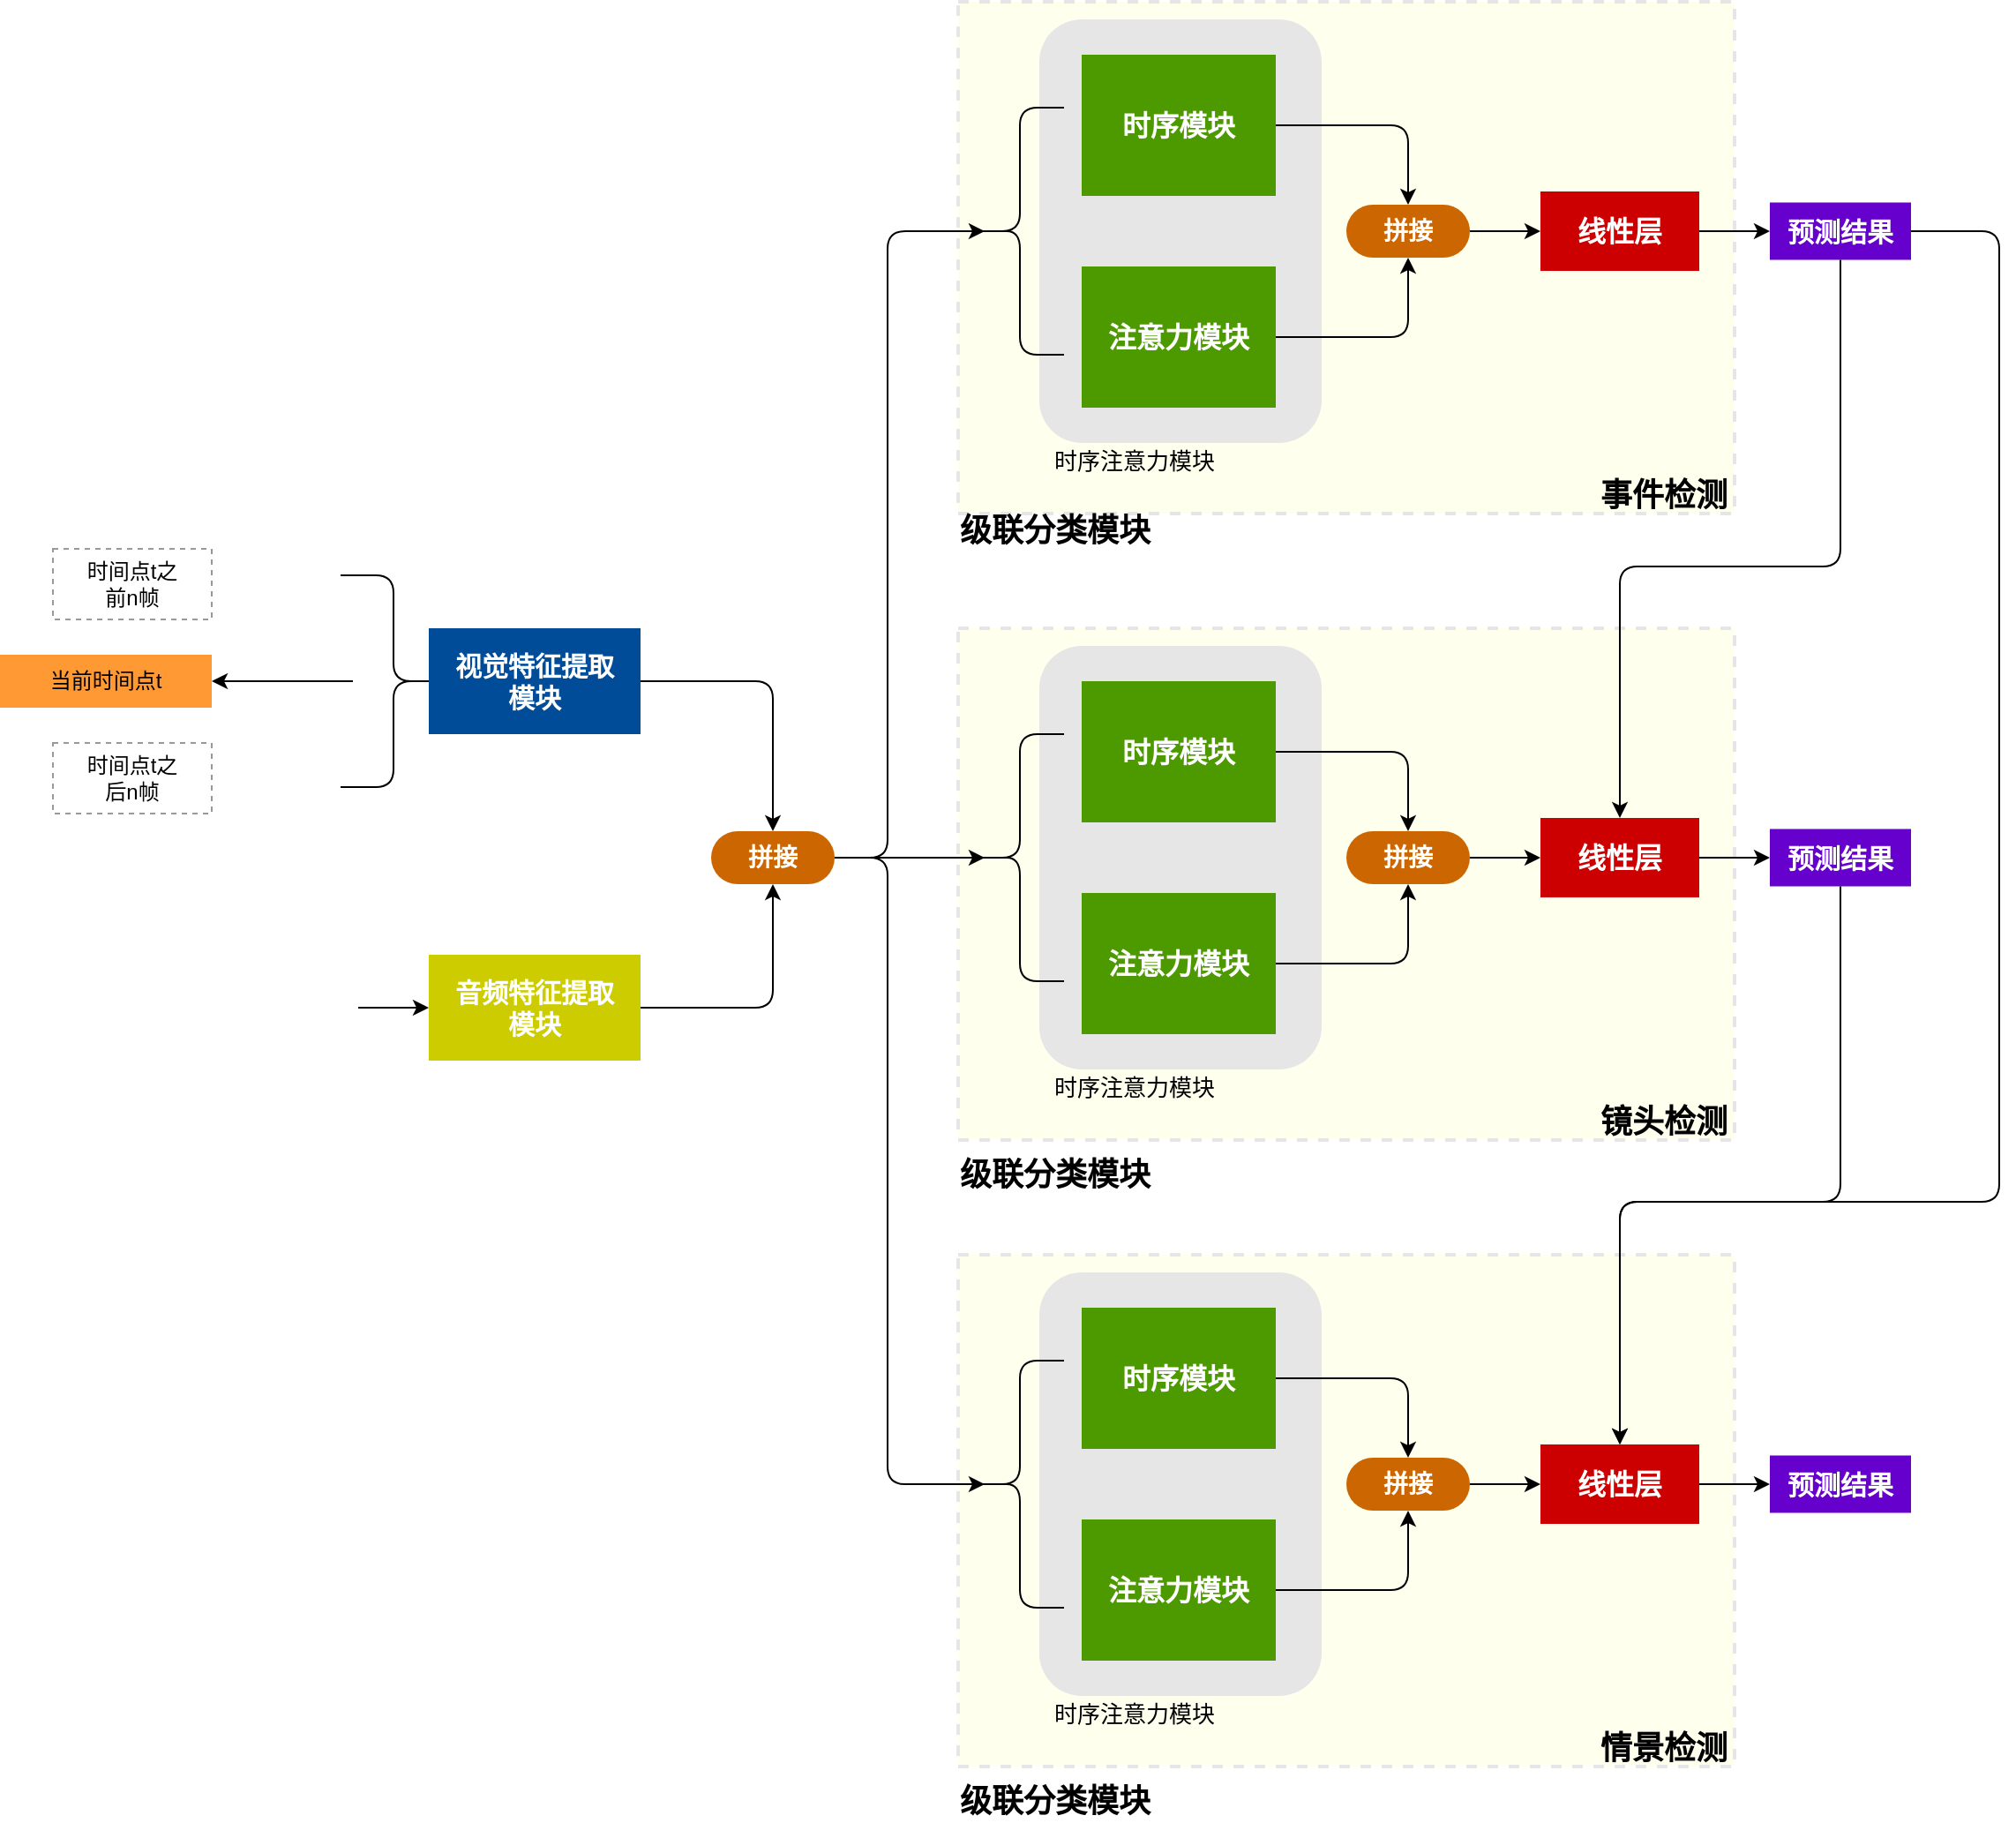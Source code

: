 <mxfile version="14.5.7" type="github">
  <diagram id="c1yFSDODMyvy3jL2hv65" name="Page-1">
    <mxGraphModel dx="1527" dy="2045" grid="1" gridSize="10" guides="1" tooltips="1" connect="1" arrows="1" fold="1" page="1" pageScale="1" pageWidth="827" pageHeight="1169" math="0" shadow="0">
      <root>
        <mxCell id="0" />
        <mxCell id="1" parent="0" />
        <mxCell id="3rq3iaGhG2C7o5kNI4Qn-2" value="" style="rounded=0;whiteSpace=wrap;html=1;fillColor=#FFFFee;dashed=1;strokeColor=#E6E6E6;strokeWidth=2;" vertex="1" parent="1">
          <mxGeometry x="610" y="660" width="440" height="290" as="geometry" />
        </mxCell>
        <mxCell id="3rq3iaGhG2C7o5kNI4Qn-3" value="" style="rounded=1;whiteSpace=wrap;html=1;fillColor=#E6E6E6;strokeColor=none;" vertex="1" parent="1">
          <mxGeometry x="656" y="670" width="160" height="240" as="geometry" />
        </mxCell>
        <mxCell id="3rq3iaGhG2C7o5kNI4Qn-4" value="时间点t之&lt;br /&gt;后n帧" style="rounded=0;whiteSpace=wrap;html=1;dashed=1;strokeColor=#999999;" vertex="1" parent="1">
          <mxGeometry x="97" y="370" width="90" height="40" as="geometry" />
        </mxCell>
        <mxCell id="3rq3iaGhG2C7o5kNI4Qn-5" value="时间点t之&lt;br /&gt;前n帧" style="rounded=0;whiteSpace=wrap;html=1;dashed=1;strokeColor=#999999;" vertex="1" parent="1">
          <mxGeometry x="97" y="260" width="90" height="40" as="geometry" />
        </mxCell>
        <mxCell id="3rq3iaGhG2C7o5kNI4Qn-6" value="当前时间点t" style="rounded=0;whiteSpace=wrap;html=1;fillColor=#FF9933;strokeColor=none;" vertex="1" parent="1">
          <mxGeometry x="67" y="320" width="120" height="30" as="geometry" />
        </mxCell>
        <mxCell id="3rq3iaGhG2C7o5kNI4Qn-7" value="" style="endArrow=classic;html=1;entryX=1;entryY=0.5;entryDx=0;entryDy=0;strokeWidth=1;rounded=0;" edge="1" parent="1" target="3rq3iaGhG2C7o5kNI4Qn-6">
          <mxGeometry width="50" height="50" relative="1" as="geometry">
            <mxPoint x="267" y="335" as="sourcePoint" />
            <mxPoint x="477" y="400" as="targetPoint" />
          </mxGeometry>
        </mxCell>
        <mxCell id="3rq3iaGhG2C7o5kNI4Qn-8" value="" style="shape=curlyBracket;whiteSpace=wrap;html=1;rounded=1;rotation=180;" vertex="1" parent="1">
          <mxGeometry x="260" y="275" width="60" height="120" as="geometry" />
        </mxCell>
        <mxCell id="3rq3iaGhG2C7o5kNI4Qn-9" value="&lt;font style=&quot;font-size: 15px;&quot;&gt;&lt;b&gt;视觉特征提取&lt;br&gt;模块&lt;/b&gt;&lt;/font&gt;" style="rounded=0;whiteSpace=wrap;html=1;strokeColor=none;fillColor=#004C99;gradientColor=none;fontColor=#FFFFFF;" vertex="1" parent="1">
          <mxGeometry x="310" y="305" width="120" height="60" as="geometry" />
        </mxCell>
        <mxCell id="3rq3iaGhG2C7o5kNI4Qn-10" value="&lt;font style=&quot;font-size: 15px;&quot;&gt;&lt;b&gt;音频特征提取&lt;br /&gt;模块&lt;/b&gt;&lt;/font&gt;" style="rounded=0;whiteSpace=wrap;html=1;strokeColor=none;fillColor=#CCCC00;gradientColor=none;fontColor=#FFFFFF;" vertex="1" parent="1">
          <mxGeometry x="310" y="490" width="120" height="60" as="geometry" />
        </mxCell>
        <mxCell id="3rq3iaGhG2C7o5kNI4Qn-11" value="&lt;b&gt;&lt;font style=&quot;font-size: 14px;&quot;&gt;拼接&lt;/font&gt;&lt;/b&gt;" style="rounded=1;whiteSpace=wrap;html=1;fillColor=#CC6600;gradientColor=none;fontColor=#FFFFFF;arcSize=50;strokeColor=none;" vertex="1" parent="1">
          <mxGeometry x="470" y="420" width="70" height="30" as="geometry" />
        </mxCell>
        <mxCell id="3rq3iaGhG2C7o5kNI4Qn-12" value="" style="edgeStyle=segmentEdgeStyle;endArrow=classic;html=1;exitX=1;exitY=0.5;exitDx=0;exitDy=0;" edge="1" parent="1" source="3rq3iaGhG2C7o5kNI4Qn-9" target="3rq3iaGhG2C7o5kNI4Qn-11">
          <mxGeometry width="50" height="50" relative="1" as="geometry">
            <mxPoint x="390" y="420" as="sourcePoint" />
            <mxPoint x="440" y="370" as="targetPoint" />
          </mxGeometry>
        </mxCell>
        <mxCell id="3rq3iaGhG2C7o5kNI4Qn-13" value="" style="edgeStyle=segmentEdgeStyle;endArrow=classic;html=1;exitX=1;exitY=0.5;exitDx=0;exitDy=0;entryX=0.5;entryY=1;entryDx=0;entryDy=0;" edge="1" parent="1" source="3rq3iaGhG2C7o5kNI4Qn-10" target="3rq3iaGhG2C7o5kNI4Qn-11">
          <mxGeometry width="50" height="50" relative="1" as="geometry">
            <mxPoint x="440" y="345" as="sourcePoint" />
            <mxPoint x="500" y="460" as="targetPoint" />
          </mxGeometry>
        </mxCell>
        <mxCell id="3rq3iaGhG2C7o5kNI4Qn-14" value="&lt;font style&gt;&lt;b style=&quot;font-size: 16px;&quot;&gt;注意力模块&lt;/b&gt;&lt;/font&gt;" style="rounded=0;whiteSpace=wrap;html=1;strokeColor=none;fillColor=#4D9900;gradientColor=none;fontColor=#FFFFFF;" vertex="1" parent="1">
          <mxGeometry x="680" y="810" width="110" height="80" as="geometry" />
        </mxCell>
        <mxCell id="3rq3iaGhG2C7o5kNI4Qn-15" value="&lt;font style&gt;&lt;b style=&quot;font-size: 16px;&quot;&gt;时序模块&lt;/b&gt;&lt;/font&gt;" style="rounded=0;whiteSpace=wrap;html=1;strokeColor=none;fillColor=#4D9900;gradientColor=none;fontColor=#FFFFFF;" vertex="1" parent="1">
          <mxGeometry x="680" y="690" width="110" height="80" as="geometry" />
        </mxCell>
        <mxCell id="3rq3iaGhG2C7o5kNI4Qn-16" value="" style="shape=curlyBracket;whiteSpace=wrap;html=1;rounded=1;fillColor=#E6E6E6;" vertex="1" parent="1">
          <mxGeometry x="620" y="720" width="50" height="140" as="geometry" />
        </mxCell>
        <mxCell id="3rq3iaGhG2C7o5kNI4Qn-17" value="&lt;b&gt;&lt;font style=&quot;font-size: 14px;&quot;&gt;拼接&lt;/font&gt;&lt;/b&gt;" style="rounded=1;whiteSpace=wrap;html=1;fillColor=#CC6600;gradientColor=none;fontColor=#FFFFFF;arcSize=50;strokeColor=none;" vertex="1" parent="1">
          <mxGeometry x="830" y="775" width="70" height="30" as="geometry" />
        </mxCell>
        <mxCell id="3rq3iaGhG2C7o5kNI4Qn-18" value="" style="edgeStyle=segmentEdgeStyle;endArrow=classic;html=1;exitX=1;exitY=0.5;exitDx=0;exitDy=0;" edge="1" parent="1" source="3rq3iaGhG2C7o5kNI4Qn-15" target="3rq3iaGhG2C7o5kNI4Qn-17">
          <mxGeometry width="50" height="50" relative="1" as="geometry">
            <mxPoint x="850" y="702.5" as="sourcePoint" />
            <mxPoint x="860" y="737.5" as="targetPoint" />
          </mxGeometry>
        </mxCell>
        <mxCell id="3rq3iaGhG2C7o5kNI4Qn-19" value="" style="edgeStyle=segmentEdgeStyle;endArrow=classic;html=1;exitX=1;exitY=0.5;exitDx=0;exitDy=0;entryX=0.5;entryY=1;entryDx=0;entryDy=0;" edge="1" parent="1" source="3rq3iaGhG2C7o5kNI4Qn-14" target="3rq3iaGhG2C7o5kNI4Qn-17">
          <mxGeometry width="50" height="50" relative="1" as="geometry">
            <mxPoint x="850" y="887.5" as="sourcePoint" />
            <mxPoint x="920" y="827.5" as="targetPoint" />
          </mxGeometry>
        </mxCell>
        <mxCell id="3rq3iaGhG2C7o5kNI4Qn-20" value="&lt;font style&gt;&lt;b style=&quot;font-size: 16px;&quot;&gt;线性层&lt;/b&gt;&lt;/font&gt;" style="rounded=0;whiteSpace=wrap;html=1;strokeColor=none;fillColor=#CC0000;gradientColor=none;fontColor=#FFFFFF;" vertex="1" parent="1">
          <mxGeometry x="940" y="767.5" width="90" height="45" as="geometry" />
        </mxCell>
        <mxCell id="3rq3iaGhG2C7o5kNI4Qn-21" value="" style="endArrow=classic;html=1;entryX=0;entryY=0.5;entryDx=0;entryDy=0;strokeWidth=1;rounded=0;exitX=1;exitY=0.5;exitDx=0;exitDy=0;" edge="1" parent="1" source="3rq3iaGhG2C7o5kNI4Qn-17" target="3rq3iaGhG2C7o5kNI4Qn-20">
          <mxGeometry width="50" height="50" relative="1" as="geometry">
            <mxPoint x="940" y="660" as="sourcePoint" />
            <mxPoint x="860" y="660" as="targetPoint" />
          </mxGeometry>
        </mxCell>
        <mxCell id="3rq3iaGhG2C7o5kNI4Qn-22" value="&lt;font style&gt;&lt;b style=&quot;font-size: 15px;&quot;&gt;预测结果&lt;/b&gt;&lt;/font&gt;" style="rounded=0;whiteSpace=wrap;html=1;strokeColor=none;fillColor=#6600CC;gradientColor=none;fontColor=#FFFFFF;" vertex="1" parent="1">
          <mxGeometry x="1070" y="773.75" width="80" height="32.5" as="geometry" />
        </mxCell>
        <mxCell id="3rq3iaGhG2C7o5kNI4Qn-23" value="" style="endArrow=classic;html=1;entryX=0;entryY=0.5;entryDx=0;entryDy=0;strokeWidth=1;rounded=0;exitX=1;exitY=0.5;exitDx=0;exitDy=0;" edge="1" parent="1" source="3rq3iaGhG2C7o5kNI4Qn-20" target="3rq3iaGhG2C7o5kNI4Qn-22">
          <mxGeometry width="50" height="50" relative="1" as="geometry">
            <mxPoint x="910" y="800" as="sourcePoint" />
            <mxPoint x="950" y="800" as="targetPoint" />
          </mxGeometry>
        </mxCell>
        <mxCell id="3rq3iaGhG2C7o5kNI4Qn-24" value="&lt;font style=&quot;font-size: 13px;&quot;&gt;时序注意力模块&lt;/font&gt;" style="text;html=1;strokeColor=none;fillColor=none;align=center;verticalAlign=middle;whiteSpace=wrap;rounded=0;dashed=1;" vertex="1" parent="1">
          <mxGeometry x="660" y="910" width="100" height="20" as="geometry" />
        </mxCell>
        <mxCell id="3rq3iaGhG2C7o5kNI4Qn-25" value="&lt;font style=&quot;font-size: 18px;&quot;&gt;&lt;b&gt;情景检测&lt;/b&gt;&lt;/font&gt;" style="text;html=1;strokeColor=none;fillColor=none;align=center;verticalAlign=middle;whiteSpace=wrap;rounded=0;dashed=1;" vertex="1" parent="1">
          <mxGeometry x="970" y="930" width="80" height="20" as="geometry" />
        </mxCell>
        <mxCell id="3rq3iaGhG2C7o5kNI4Qn-26" value="&lt;font style=&quot;font-size: 18px;&quot;&gt;&lt;b&gt;级联分类模块&lt;/b&gt;&lt;/font&gt;" style="text;html=1;strokeColor=none;fillColor=none;align=center;verticalAlign=middle;whiteSpace=wrap;rounded=0;dashed=1;" vertex="1" parent="1">
          <mxGeometry x="610" y="960" width="110" height="20" as="geometry" />
        </mxCell>
        <mxCell id="3rq3iaGhG2C7o5kNI4Qn-27" value="" style="rounded=0;whiteSpace=wrap;html=1;fillColor=#FFFFee;dashed=1;strokeColor=#E6E6E6;strokeWidth=2;" vertex="1" parent="1">
          <mxGeometry x="610" y="305" width="440" height="290" as="geometry" />
        </mxCell>
        <mxCell id="3rq3iaGhG2C7o5kNI4Qn-28" value="" style="rounded=1;whiteSpace=wrap;html=1;fillColor=#E6E6E6;strokeColor=none;" vertex="1" parent="1">
          <mxGeometry x="656" y="315" width="160" height="240" as="geometry" />
        </mxCell>
        <mxCell id="3rq3iaGhG2C7o5kNI4Qn-29" value="&lt;font style&gt;&lt;b style=&quot;font-size: 16px;&quot;&gt;注意力模块&lt;/b&gt;&lt;/font&gt;" style="rounded=0;whiteSpace=wrap;html=1;strokeColor=none;fillColor=#4D9900;gradientColor=none;fontColor=#FFFFFF;" vertex="1" parent="1">
          <mxGeometry x="680" y="455" width="110" height="80" as="geometry" />
        </mxCell>
        <mxCell id="3rq3iaGhG2C7o5kNI4Qn-30" value="&lt;font style&gt;&lt;b style=&quot;font-size: 16px;&quot;&gt;时序模块&lt;/b&gt;&lt;/font&gt;" style="rounded=0;whiteSpace=wrap;html=1;strokeColor=none;fillColor=#4D9900;gradientColor=none;fontColor=#FFFFFF;" vertex="1" parent="1">
          <mxGeometry x="680" y="335" width="110" height="80" as="geometry" />
        </mxCell>
        <mxCell id="3rq3iaGhG2C7o5kNI4Qn-31" value="" style="shape=curlyBracket;whiteSpace=wrap;html=1;rounded=1;fillColor=#E6E6E6;" vertex="1" parent="1">
          <mxGeometry x="620" y="365" width="50" height="140" as="geometry" />
        </mxCell>
        <mxCell id="3rq3iaGhG2C7o5kNI4Qn-32" value="&lt;b&gt;&lt;font style=&quot;font-size: 14px;&quot;&gt;拼接&lt;/font&gt;&lt;/b&gt;" style="rounded=1;whiteSpace=wrap;html=1;fillColor=#CC6600;gradientColor=none;fontColor=#FFFFFF;arcSize=50;strokeColor=none;" vertex="1" parent="1">
          <mxGeometry x="830" y="420" width="70" height="30" as="geometry" />
        </mxCell>
        <mxCell id="3rq3iaGhG2C7o5kNI4Qn-33" value="" style="edgeStyle=segmentEdgeStyle;endArrow=classic;html=1;exitX=1;exitY=0.5;exitDx=0;exitDy=0;" edge="1" parent="1" source="3rq3iaGhG2C7o5kNI4Qn-30" target="3rq3iaGhG2C7o5kNI4Qn-32">
          <mxGeometry width="50" height="50" relative="1" as="geometry">
            <mxPoint x="850" y="347.5" as="sourcePoint" />
            <mxPoint x="860" y="382.5" as="targetPoint" />
          </mxGeometry>
        </mxCell>
        <mxCell id="3rq3iaGhG2C7o5kNI4Qn-34" value="" style="edgeStyle=segmentEdgeStyle;endArrow=classic;html=1;exitX=1;exitY=0.5;exitDx=0;exitDy=0;entryX=0.5;entryY=1;entryDx=0;entryDy=0;" edge="1" parent="1" source="3rq3iaGhG2C7o5kNI4Qn-29" target="3rq3iaGhG2C7o5kNI4Qn-32">
          <mxGeometry width="50" height="50" relative="1" as="geometry">
            <mxPoint x="850" y="532.5" as="sourcePoint" />
            <mxPoint x="920" y="472.5" as="targetPoint" />
          </mxGeometry>
        </mxCell>
        <mxCell id="3rq3iaGhG2C7o5kNI4Qn-35" value="&lt;font style&gt;&lt;b style=&quot;font-size: 16px;&quot;&gt;线性层&lt;/b&gt;&lt;/font&gt;" style="rounded=0;whiteSpace=wrap;html=1;strokeColor=none;fillColor=#CC0000;gradientColor=none;fontColor=#FFFFFF;" vertex="1" parent="1">
          <mxGeometry x="940" y="412.5" width="90" height="45" as="geometry" />
        </mxCell>
        <mxCell id="3rq3iaGhG2C7o5kNI4Qn-36" value="" style="endArrow=classic;html=1;entryX=0;entryY=0.5;entryDx=0;entryDy=0;strokeWidth=1;rounded=0;exitX=1;exitY=0.5;exitDx=0;exitDy=0;" edge="1" parent="1" source="3rq3iaGhG2C7o5kNI4Qn-32" target="3rq3iaGhG2C7o5kNI4Qn-35">
          <mxGeometry width="50" height="50" relative="1" as="geometry">
            <mxPoint x="940" y="305" as="sourcePoint" />
            <mxPoint x="860" y="305" as="targetPoint" />
          </mxGeometry>
        </mxCell>
        <mxCell id="3rq3iaGhG2C7o5kNI4Qn-37" value="&lt;b style&gt;&lt;font style=&quot;font-size: 15px;&quot;&gt;预测结果&lt;/font&gt;&lt;/b&gt;" style="rounded=0;whiteSpace=wrap;html=1;strokeColor=none;fillColor=#6600CC;gradientColor=none;fontColor=#FFFFFF;" vertex="1" parent="1">
          <mxGeometry x="1070" y="418.75" width="80" height="32.5" as="geometry" />
        </mxCell>
        <mxCell id="3rq3iaGhG2C7o5kNI4Qn-38" value="" style="endArrow=classic;html=1;entryX=0;entryY=0.5;entryDx=0;entryDy=0;strokeWidth=1;rounded=0;exitX=1;exitY=0.5;exitDx=0;exitDy=0;" edge="1" parent="1" source="3rq3iaGhG2C7o5kNI4Qn-35" target="3rq3iaGhG2C7o5kNI4Qn-37">
          <mxGeometry width="50" height="50" relative="1" as="geometry">
            <mxPoint x="910" y="445" as="sourcePoint" />
            <mxPoint x="950" y="445" as="targetPoint" />
          </mxGeometry>
        </mxCell>
        <mxCell id="3rq3iaGhG2C7o5kNI4Qn-39" value="&lt;font style=&quot;font-size: 13px;&quot;&gt;时序注意力模块&lt;/font&gt;" style="text;html=1;strokeColor=none;fillColor=none;align=center;verticalAlign=middle;whiteSpace=wrap;rounded=0;dashed=1;" vertex="1" parent="1">
          <mxGeometry x="660" y="555" width="100" height="20" as="geometry" />
        </mxCell>
        <mxCell id="3rq3iaGhG2C7o5kNI4Qn-40" value="&lt;font style=&quot;font-size: 18px;&quot;&gt;&lt;b&gt;镜头检测&lt;/b&gt;&lt;/font&gt;" style="text;html=1;strokeColor=none;fillColor=none;align=center;verticalAlign=middle;whiteSpace=wrap;rounded=0;dashed=1;" vertex="1" parent="1">
          <mxGeometry x="970" y="575" width="80" height="20" as="geometry" />
        </mxCell>
        <mxCell id="3rq3iaGhG2C7o5kNI4Qn-41" value="&lt;font style=&quot;font-size: 18px;&quot;&gt;&lt;b&gt;级联分类模块&lt;/b&gt;&lt;/font&gt;" style="text;html=1;strokeColor=none;fillColor=none;align=center;verticalAlign=middle;whiteSpace=wrap;rounded=0;dashed=1;" vertex="1" parent="1">
          <mxGeometry x="610" y="605" width="110" height="20" as="geometry" />
        </mxCell>
        <mxCell id="3rq3iaGhG2C7o5kNI4Qn-42" value="" style="rounded=0;whiteSpace=wrap;html=1;fillColor=#FFFFee;dashed=1;strokeColor=#E6E6E6;strokeWidth=2;" vertex="1" parent="1">
          <mxGeometry x="610" y="-50" width="440" height="290" as="geometry" />
        </mxCell>
        <mxCell id="3rq3iaGhG2C7o5kNI4Qn-43" value="" style="rounded=1;whiteSpace=wrap;html=1;fillColor=#E6E6E6;strokeColor=none;" vertex="1" parent="1">
          <mxGeometry x="656" y="-40" width="160" height="240" as="geometry" />
        </mxCell>
        <mxCell id="3rq3iaGhG2C7o5kNI4Qn-44" value="&lt;font style&gt;&lt;b style=&quot;font-size: 16px;&quot;&gt;注意力模块&lt;/b&gt;&lt;/font&gt;" style="rounded=0;whiteSpace=wrap;html=1;strokeColor=none;fillColor=#4D9900;gradientColor=none;fontColor=#FFFFFF;" vertex="1" parent="1">
          <mxGeometry x="680" y="100" width="110" height="80" as="geometry" />
        </mxCell>
        <mxCell id="3rq3iaGhG2C7o5kNI4Qn-45" value="&lt;font style&gt;&lt;b style=&quot;font-size: 16px;&quot;&gt;时序模块&lt;/b&gt;&lt;/font&gt;" style="rounded=0;whiteSpace=wrap;html=1;strokeColor=none;fillColor=#4D9900;gradientColor=none;fontColor=#FFFFFF;" vertex="1" parent="1">
          <mxGeometry x="680" y="-20" width="110" height="80" as="geometry" />
        </mxCell>
        <mxCell id="3rq3iaGhG2C7o5kNI4Qn-46" value="" style="shape=curlyBracket;whiteSpace=wrap;html=1;rounded=1;fillColor=#E6E6E6;" vertex="1" parent="1">
          <mxGeometry x="620" y="10" width="50" height="140" as="geometry" />
        </mxCell>
        <mxCell id="3rq3iaGhG2C7o5kNI4Qn-47" value="&lt;b&gt;&lt;font style=&quot;font-size: 14px;&quot;&gt;拼接&lt;/font&gt;&lt;/b&gt;" style="rounded=1;whiteSpace=wrap;html=1;fillColor=#CC6600;gradientColor=none;fontColor=#FFFFFF;arcSize=50;strokeColor=none;" vertex="1" parent="1">
          <mxGeometry x="830" y="65" width="70" height="30" as="geometry" />
        </mxCell>
        <mxCell id="3rq3iaGhG2C7o5kNI4Qn-48" value="" style="edgeStyle=segmentEdgeStyle;endArrow=classic;html=1;exitX=1;exitY=0.5;exitDx=0;exitDy=0;" edge="1" parent="1" source="3rq3iaGhG2C7o5kNI4Qn-45" target="3rq3iaGhG2C7o5kNI4Qn-47">
          <mxGeometry width="50" height="50" relative="1" as="geometry">
            <mxPoint x="850" y="-7.5" as="sourcePoint" />
            <mxPoint x="860" y="27.5" as="targetPoint" />
          </mxGeometry>
        </mxCell>
        <mxCell id="3rq3iaGhG2C7o5kNI4Qn-49" value="" style="edgeStyle=segmentEdgeStyle;endArrow=classic;html=1;exitX=1;exitY=0.5;exitDx=0;exitDy=0;entryX=0.5;entryY=1;entryDx=0;entryDy=0;" edge="1" parent="1" source="3rq3iaGhG2C7o5kNI4Qn-44" target="3rq3iaGhG2C7o5kNI4Qn-47">
          <mxGeometry width="50" height="50" relative="1" as="geometry">
            <mxPoint x="850" y="177.5" as="sourcePoint" />
            <mxPoint x="920" y="117.5" as="targetPoint" />
          </mxGeometry>
        </mxCell>
        <mxCell id="3rq3iaGhG2C7o5kNI4Qn-50" value="&lt;font style&gt;&lt;b style=&quot;font-size: 16px;&quot;&gt;线性层&lt;/b&gt;&lt;/font&gt;" style="rounded=0;whiteSpace=wrap;html=1;strokeColor=none;fillColor=#CC0000;gradientColor=none;fontColor=#FFFFFF;" vertex="1" parent="1">
          <mxGeometry x="940" y="57.5" width="90" height="45" as="geometry" />
        </mxCell>
        <mxCell id="3rq3iaGhG2C7o5kNI4Qn-51" value="" style="endArrow=classic;html=1;entryX=0;entryY=0.5;entryDx=0;entryDy=0;strokeWidth=1;rounded=0;exitX=1;exitY=0.5;exitDx=0;exitDy=0;" edge="1" parent="1" source="3rq3iaGhG2C7o5kNI4Qn-47" target="3rq3iaGhG2C7o5kNI4Qn-50">
          <mxGeometry width="50" height="50" relative="1" as="geometry">
            <mxPoint x="940" y="-50" as="sourcePoint" />
            <mxPoint x="860" y="-50" as="targetPoint" />
          </mxGeometry>
        </mxCell>
        <mxCell id="3rq3iaGhG2C7o5kNI4Qn-52" value="&lt;b&gt;&lt;font style=&quot;font-size: 15px;&quot;&gt;预测结果&lt;/font&gt;&lt;/b&gt;" style="rounded=0;whiteSpace=wrap;html=1;strokeColor=none;fillColor=#6600CC;gradientColor=none;fontColor=#FFFFFF;" vertex="1" parent="1">
          <mxGeometry x="1070" y="63.75" width="80" height="32.5" as="geometry" />
        </mxCell>
        <mxCell id="3rq3iaGhG2C7o5kNI4Qn-53" value="" style="endArrow=classic;html=1;entryX=0;entryY=0.5;entryDx=0;entryDy=0;strokeWidth=1;rounded=0;exitX=1;exitY=0.5;exitDx=0;exitDy=0;" edge="1" parent="1" source="3rq3iaGhG2C7o5kNI4Qn-50" target="3rq3iaGhG2C7o5kNI4Qn-52">
          <mxGeometry width="50" height="50" relative="1" as="geometry">
            <mxPoint x="910" y="90" as="sourcePoint" />
            <mxPoint x="950" y="90" as="targetPoint" />
          </mxGeometry>
        </mxCell>
        <mxCell id="3rq3iaGhG2C7o5kNI4Qn-54" value="&lt;font style=&quot;font-size: 13px;&quot;&gt;时序注意力模块&lt;/font&gt;" style="text;html=1;strokeColor=none;fillColor=none;align=center;verticalAlign=middle;whiteSpace=wrap;rounded=0;dashed=1;" vertex="1" parent="1">
          <mxGeometry x="660" y="200" width="100" height="20" as="geometry" />
        </mxCell>
        <mxCell id="3rq3iaGhG2C7o5kNI4Qn-55" value="&lt;font style=&quot;font-size: 18px;&quot;&gt;&lt;b&gt;事件检测&lt;/b&gt;&lt;/font&gt;" style="text;html=1;strokeColor=none;fillColor=none;align=center;verticalAlign=middle;whiteSpace=wrap;rounded=0;dashed=1;" vertex="1" parent="1">
          <mxGeometry x="970" y="220" width="80" height="20" as="geometry" />
        </mxCell>
        <mxCell id="3rq3iaGhG2C7o5kNI4Qn-56" value="&lt;font style=&quot;font-size: 18px;&quot;&gt;&lt;b&gt;级联分类模块&lt;/b&gt;&lt;/font&gt;" style="text;html=1;strokeColor=none;fillColor=none;align=center;verticalAlign=middle;whiteSpace=wrap;rounded=0;dashed=1;" vertex="1" parent="1">
          <mxGeometry x="610" y="240" width="110" height="20" as="geometry" />
        </mxCell>
        <mxCell id="3rq3iaGhG2C7o5kNI4Qn-57" value="" style="endArrow=classic;html=1;exitX=1;exitY=0.5;exitDx=0;exitDy=0;entryX=0.1;entryY=0.5;entryDx=0;entryDy=0;entryPerimeter=0;" edge="1" parent="1" source="3rq3iaGhG2C7o5kNI4Qn-11" target="3rq3iaGhG2C7o5kNI4Qn-31">
          <mxGeometry width="50" height="50" relative="1" as="geometry">
            <mxPoint x="430" y="660" as="sourcePoint" />
            <mxPoint x="480" y="610" as="targetPoint" />
          </mxGeometry>
        </mxCell>
        <mxCell id="3rq3iaGhG2C7o5kNI4Qn-58" value="" style="edgeStyle=segmentEdgeStyle;endArrow=classic;html=1;exitX=1;exitY=0.5;exitDx=0;exitDy=0;entryX=0.1;entryY=0.5;entryDx=0;entryDy=0;entryPerimeter=0;" edge="1" parent="1" source="3rq3iaGhG2C7o5kNI4Qn-11" target="3rq3iaGhG2C7o5kNI4Qn-46">
          <mxGeometry width="50" height="50" relative="1" as="geometry">
            <mxPoint x="440" y="345" as="sourcePoint" />
            <mxPoint x="580" y="320" as="targetPoint" />
            <Array as="points">
              <mxPoint x="570" y="435" />
              <mxPoint x="570" y="80" />
            </Array>
          </mxGeometry>
        </mxCell>
        <mxCell id="3rq3iaGhG2C7o5kNI4Qn-59" value="" style="edgeStyle=segmentEdgeStyle;endArrow=classic;html=1;entryX=0.1;entryY=0.5;entryDx=0;entryDy=0;entryPerimeter=0;exitX=1;exitY=0.5;exitDx=0;exitDy=0;" edge="1" parent="1" source="3rq3iaGhG2C7o5kNI4Qn-11" target="3rq3iaGhG2C7o5kNI4Qn-16">
          <mxGeometry width="50" height="50" relative="1" as="geometry">
            <mxPoint x="290" y="670" as="sourcePoint" />
            <mxPoint x="555" y="437.5" as="targetPoint" />
            <Array as="points">
              <mxPoint x="570" y="435" />
              <mxPoint x="570" y="790" />
            </Array>
          </mxGeometry>
        </mxCell>
        <mxCell id="3rq3iaGhG2C7o5kNI4Qn-60" value="" style="edgeStyle=segmentEdgeStyle;endArrow=classic;html=1;exitX=0.5;exitY=1;exitDx=0;exitDy=0;entryX=0.5;entryY=0;entryDx=0;entryDy=0;" edge="1" parent="1" source="3rq3iaGhG2C7o5kNI4Qn-52" target="3rq3iaGhG2C7o5kNI4Qn-35">
          <mxGeometry width="50" height="50" relative="1" as="geometry">
            <mxPoint x="1220" y="205" as="sourcePoint" />
            <mxPoint x="1295" y="290" as="targetPoint" />
            <Array as="points">
              <mxPoint x="1110" y="270" />
              <mxPoint x="985" y="270" />
            </Array>
          </mxGeometry>
        </mxCell>
        <mxCell id="3rq3iaGhG2C7o5kNI4Qn-61" value="" style="edgeStyle=segmentEdgeStyle;endArrow=classic;html=1;exitX=1;exitY=0.5;exitDx=0;exitDy=0;entryX=0.5;entryY=0;entryDx=0;entryDy=0;" edge="1" parent="1" source="3rq3iaGhG2C7o5kNI4Qn-52" target="3rq3iaGhG2C7o5kNI4Qn-20">
          <mxGeometry width="50" height="50" relative="1" as="geometry">
            <mxPoint x="1120" y="106.25" as="sourcePoint" />
            <mxPoint x="995" y="422.5" as="targetPoint" />
            <Array as="points">
              <mxPoint x="1200" y="80" />
              <mxPoint x="1200" y="630" />
              <mxPoint x="985" y="630" />
            </Array>
          </mxGeometry>
        </mxCell>
        <mxCell id="3rq3iaGhG2C7o5kNI4Qn-62" value="" style="edgeStyle=segmentEdgeStyle;endArrow=classic;html=1;exitX=0.5;exitY=1;exitDx=0;exitDy=0;entryX=0.5;entryY=0;entryDx=0;entryDy=0;" edge="1" parent="1" source="3rq3iaGhG2C7o5kNI4Qn-37" target="3rq3iaGhG2C7o5kNI4Qn-20">
          <mxGeometry width="50" height="50" relative="1" as="geometry">
            <mxPoint x="1110" y="522.5" as="sourcePoint" />
            <mxPoint x="1185" y="607.5" as="targetPoint" />
            <Array as="points">
              <mxPoint x="1110" y="630" />
              <mxPoint x="985" y="630" />
            </Array>
          </mxGeometry>
        </mxCell>
        <mxCell id="3rq3iaGhG2C7o5kNI4Qn-63" value="" style="endArrow=classic;html=1;entryX=0;entryY=0.5;entryDx=0;entryDy=0;strokeWidth=1;rounded=0;" edge="1" parent="1" target="3rq3iaGhG2C7o5kNI4Qn-10">
          <mxGeometry width="50" height="50" relative="1" as="geometry">
            <mxPoint x="270" y="520" as="sourcePoint" />
            <mxPoint x="130" y="535" as="targetPoint" />
          </mxGeometry>
        </mxCell>
      </root>
    </mxGraphModel>
  </diagram>
</mxfile>
